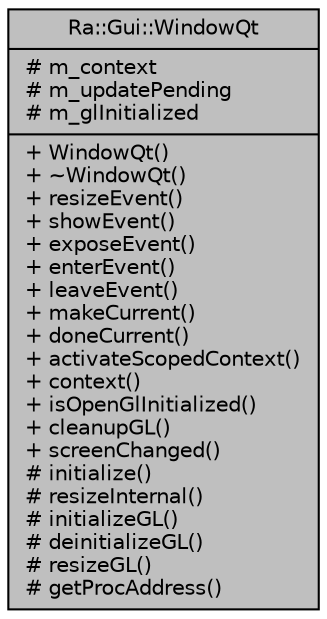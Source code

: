digraph "Ra::Gui::WindowQt"
{
 // INTERACTIVE_SVG=YES
 // LATEX_PDF_SIZE
  edge [fontname="Helvetica",fontsize="10",labelfontname="Helvetica",labelfontsize="10"];
  node [fontname="Helvetica",fontsize="10",shape=record];
  Node1 [label="{Ra::Gui::WindowQt\n|# m_context\l# m_updatePending\l# m_glInitialized\l|+ WindowQt()\l+ ~WindowQt()\l+ resizeEvent()\l+ showEvent()\l+ exposeEvent()\l+ enterEvent()\l+ leaveEvent()\l+ makeCurrent()\l+ doneCurrent()\l+ activateScopedContext()\l+ context()\l+ isOpenGlInitialized()\l+ cleanupGL()\l+ screenChanged()\l# initialize()\l# resizeInternal()\l# initializeGL()\l# deinitializeGL()\l# resizeGL()\l# getProcAddress()\l}",height=0.2,width=0.4,color="black", fillcolor="grey75", style="filled", fontcolor="black",tooltip="Base class for OpenGL widgets, compatble with Qt and globjects/glbindings."];
}
